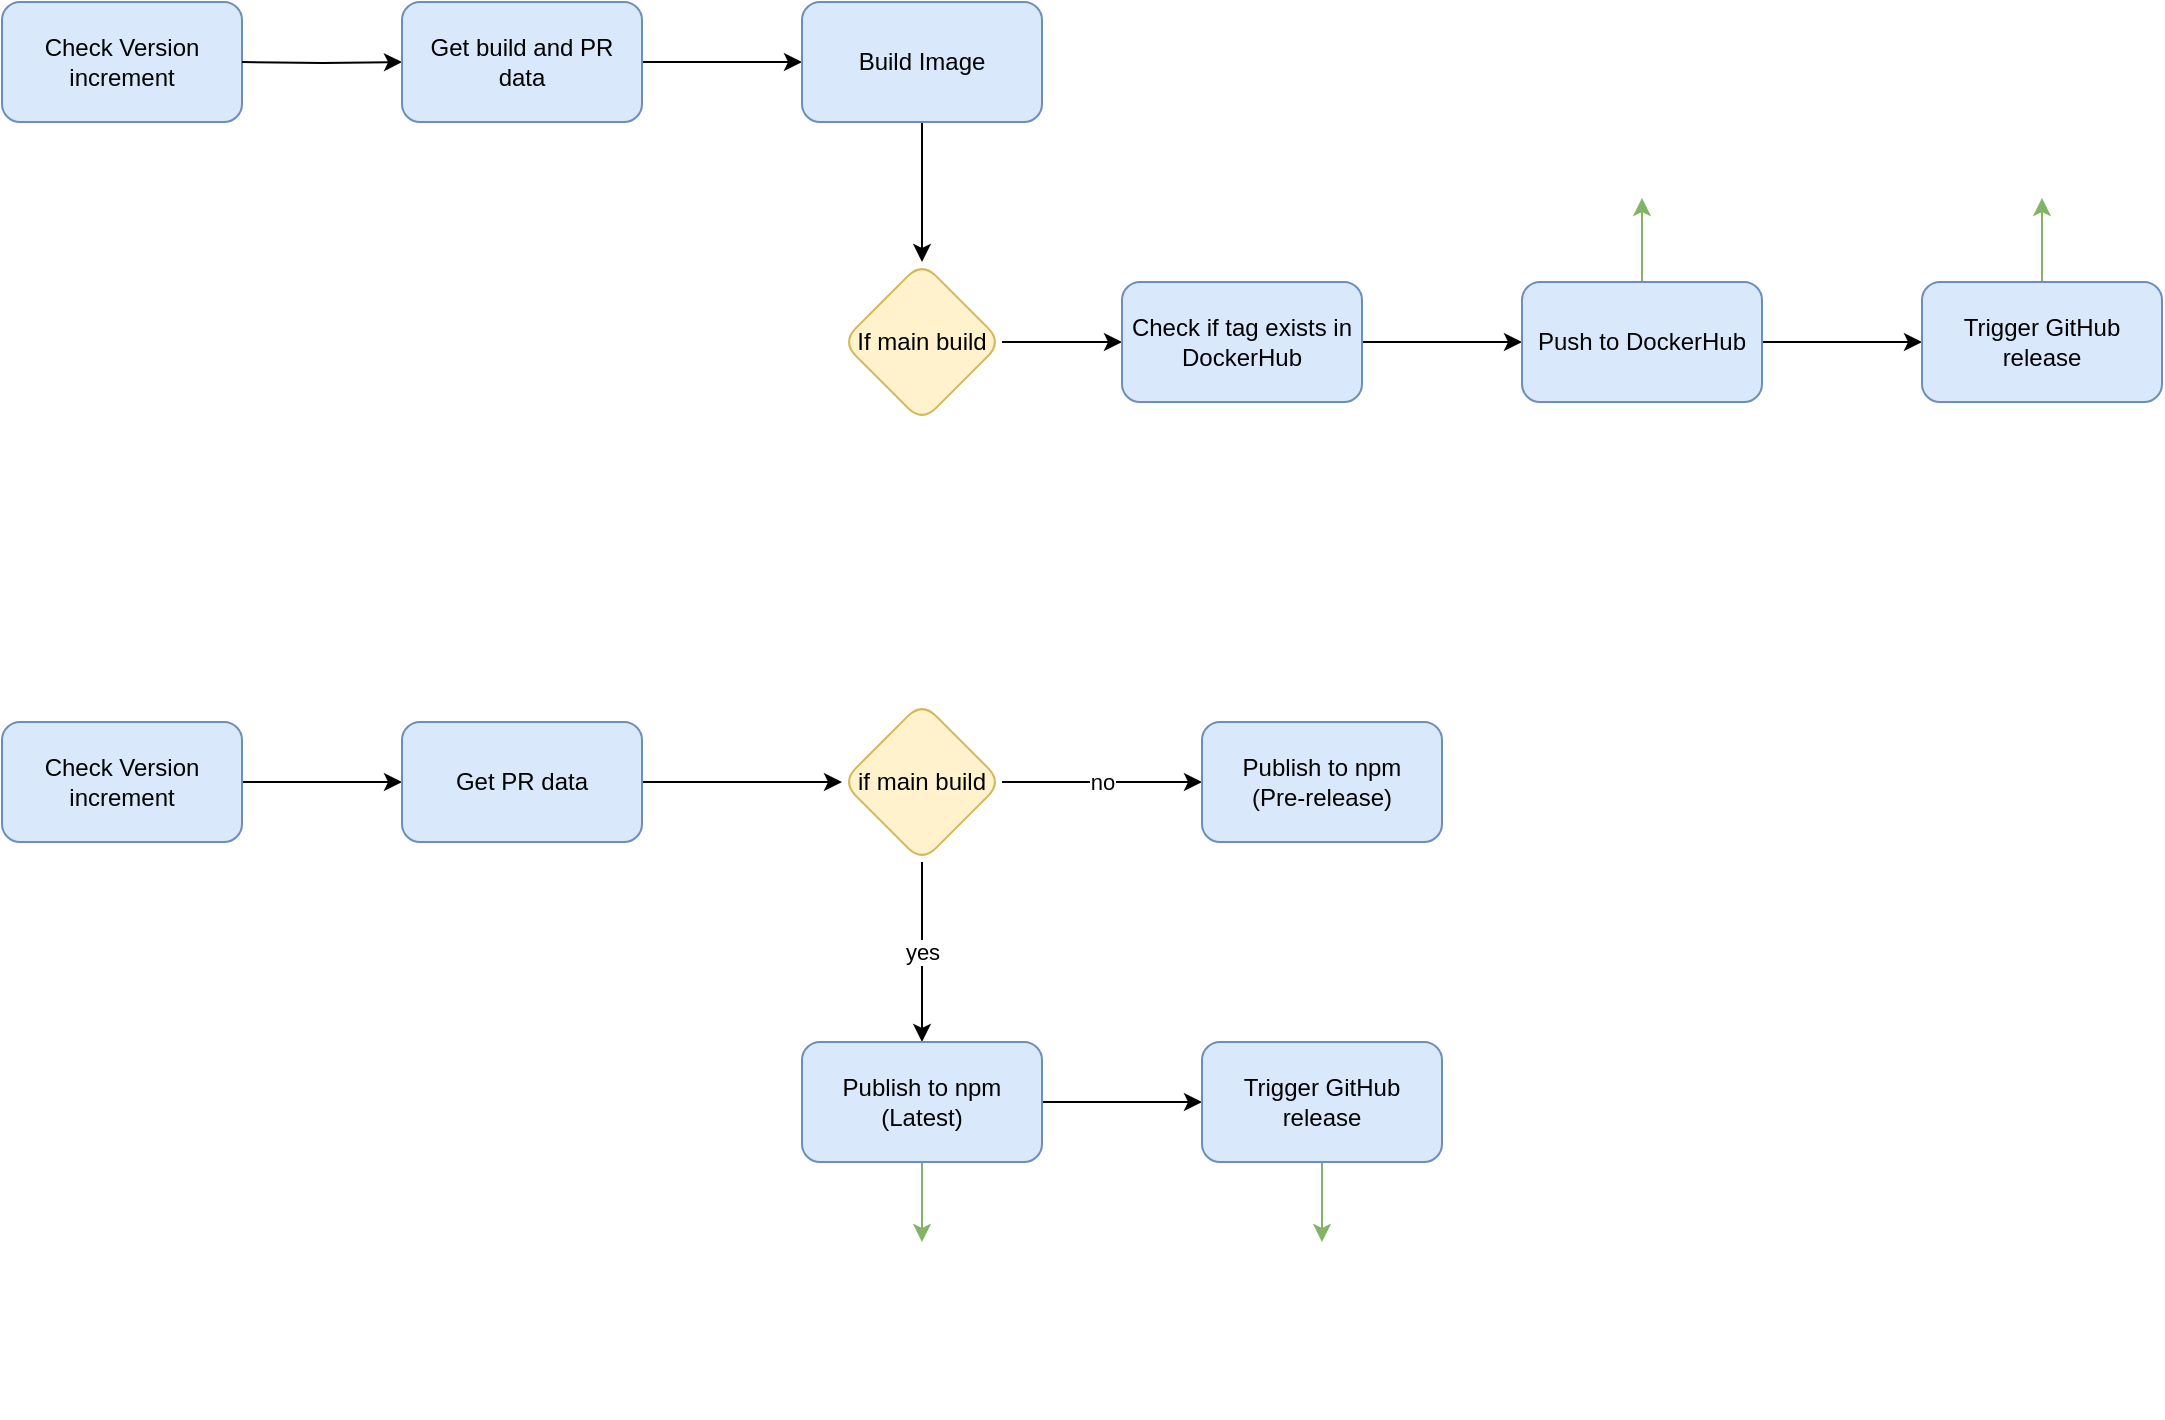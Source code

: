 <mxfile version="14.3.1" type="github">
  <diagram id="eQA3AF0-eyoVMlXrv41d" name="Page-1">
    <mxGraphModel dx="1422" dy="762" grid="1" gridSize="10" guides="1" tooltips="1" connect="1" arrows="1" fold="1" page="1" pageScale="1" pageWidth="827" pageHeight="1169" math="0" shadow="0">
      <root>
        <mxCell id="0" />
        <mxCell id="1" parent="0" />
        <mxCell id="ISbN0fmPi9HOfUeaP6SH-2" value="Check Version increment" style="rounded=1;whiteSpace=wrap;html=1;fillColor=#dae8fc;strokeColor=#6c8ebf;" vertex="1" parent="1">
          <mxGeometry x="40" y="40" width="120" height="60" as="geometry" />
        </mxCell>
        <mxCell id="ISbN0fmPi9HOfUeaP6SH-7" value="" style="edgeStyle=orthogonalEdgeStyle;rounded=0;orthogonalLoop=1;jettySize=auto;html=1;" edge="1" parent="1" target="ISbN0fmPi9HOfUeaP6SH-6">
          <mxGeometry relative="1" as="geometry">
            <mxPoint x="160" y="70" as="sourcePoint" />
          </mxGeometry>
        </mxCell>
        <mxCell id="ISbN0fmPi9HOfUeaP6SH-9" value="" style="edgeStyle=orthogonalEdgeStyle;rounded=0;orthogonalLoop=1;jettySize=auto;html=1;" edge="1" parent="1" source="ISbN0fmPi9HOfUeaP6SH-6" target="ISbN0fmPi9HOfUeaP6SH-8">
          <mxGeometry relative="1" as="geometry" />
        </mxCell>
        <mxCell id="ISbN0fmPi9HOfUeaP6SH-6" value="Get build and PR data" style="rounded=1;whiteSpace=wrap;html=1;fillColor=#dae8fc;strokeColor=#6c8ebf;" vertex="1" parent="1">
          <mxGeometry x="240" y="40" width="120" height="60" as="geometry" />
        </mxCell>
        <mxCell id="ISbN0fmPi9HOfUeaP6SH-13" value="" style="edgeStyle=orthogonalEdgeStyle;rounded=0;orthogonalLoop=1;jettySize=auto;html=1;" edge="1" parent="1" source="ISbN0fmPi9HOfUeaP6SH-8" target="ISbN0fmPi9HOfUeaP6SH-12">
          <mxGeometry relative="1" as="geometry" />
        </mxCell>
        <mxCell id="ISbN0fmPi9HOfUeaP6SH-8" value="Build Image" style="rounded=1;whiteSpace=wrap;html=1;fillColor=#dae8fc;strokeColor=#6c8ebf;" vertex="1" parent="1">
          <mxGeometry x="440" y="40" width="120" height="60" as="geometry" />
        </mxCell>
        <mxCell id="ISbN0fmPi9HOfUeaP6SH-15" value="" style="edgeStyle=orthogonalEdgeStyle;rounded=0;orthogonalLoop=1;jettySize=auto;html=1;" edge="1" parent="1" source="ISbN0fmPi9HOfUeaP6SH-12" target="ISbN0fmPi9HOfUeaP6SH-14">
          <mxGeometry relative="1" as="geometry" />
        </mxCell>
        <mxCell id="ISbN0fmPi9HOfUeaP6SH-12" value="If main build" style="rhombus;whiteSpace=wrap;html=1;rounded=1;fillColor=#fff2cc;strokeColor=#d6b656;" vertex="1" parent="1">
          <mxGeometry x="460" y="170" width="80" height="80" as="geometry" />
        </mxCell>
        <mxCell id="ISbN0fmPi9HOfUeaP6SH-17" value="" style="edgeStyle=orthogonalEdgeStyle;rounded=0;orthogonalLoop=1;jettySize=auto;html=1;" edge="1" parent="1" source="ISbN0fmPi9HOfUeaP6SH-14" target="ISbN0fmPi9HOfUeaP6SH-16">
          <mxGeometry relative="1" as="geometry" />
        </mxCell>
        <mxCell id="ISbN0fmPi9HOfUeaP6SH-14" value="Check if tag exists in DockerHub" style="whiteSpace=wrap;html=1;rounded=1;fillColor=#dae8fc;strokeColor=#6c8ebf;" vertex="1" parent="1">
          <mxGeometry x="600" y="180" width="120" height="60" as="geometry" />
        </mxCell>
        <mxCell id="ISbN0fmPi9HOfUeaP6SH-19" value="" style="edgeStyle=orthogonalEdgeStyle;rounded=0;orthogonalLoop=1;jettySize=auto;html=1;" edge="1" parent="1" source="ISbN0fmPi9HOfUeaP6SH-16" target="ISbN0fmPi9HOfUeaP6SH-18">
          <mxGeometry relative="1" as="geometry" />
        </mxCell>
        <mxCell id="ISbN0fmPi9HOfUeaP6SH-21" value="" style="edgeStyle=orthogonalEdgeStyle;rounded=0;orthogonalLoop=1;jettySize=auto;html=1;fillColor=#d5e8d4;strokeColor=#82b366;" edge="1" parent="1" source="ISbN0fmPi9HOfUeaP6SH-16" target="ISbN0fmPi9HOfUeaP6SH-20">
          <mxGeometry relative="1" as="geometry" />
        </mxCell>
        <mxCell id="ISbN0fmPi9HOfUeaP6SH-16" value="Push to DockerHub" style="whiteSpace=wrap;html=1;rounded=1;fillColor=#dae8fc;strokeColor=#6c8ebf;" vertex="1" parent="1">
          <mxGeometry x="800" y="180" width="120" height="60" as="geometry" />
        </mxCell>
        <mxCell id="ISbN0fmPi9HOfUeaP6SH-23" value="" style="edgeStyle=orthogonalEdgeStyle;rounded=0;orthogonalLoop=1;jettySize=auto;html=1;fillColor=#d5e8d4;strokeColor=#82b366;" edge="1" parent="1" source="ISbN0fmPi9HOfUeaP6SH-18" target="ISbN0fmPi9HOfUeaP6SH-22">
          <mxGeometry relative="1" as="geometry" />
        </mxCell>
        <mxCell id="ISbN0fmPi9HOfUeaP6SH-18" value="Trigger GitHub release" style="whiteSpace=wrap;html=1;rounded=1;fillColor=#dae8fc;strokeColor=#6c8ebf;" vertex="1" parent="1">
          <mxGeometry x="1000" y="180" width="120" height="60" as="geometry" />
        </mxCell>
        <mxCell id="ISbN0fmPi9HOfUeaP6SH-20" value="" style="shape=image;html=1;verticalAlign=top;verticalLabelPosition=bottom;labelBackgroundColor=#ffffff;imageAspect=0;aspect=fixed;image=https://cdn4.iconfinder.com/data/icons/logos-and-brands/512/97_Docker_logo_logos-128.png" vertex="1" parent="1">
          <mxGeometry x="826" y="70" width="68" height="68" as="geometry" />
        </mxCell>
        <mxCell id="ISbN0fmPi9HOfUeaP6SH-22" value="" style="shape=image;html=1;verticalAlign=top;verticalLabelPosition=bottom;labelBackgroundColor=#ffffff;imageAspect=0;aspect=fixed;image=https://cdn1.iconfinder.com/data/icons/logotypes/32/github-128.png" vertex="1" parent="1">
          <mxGeometry x="1031" y="80" width="58" height="58" as="geometry" />
        </mxCell>
        <mxCell id="ISbN0fmPi9HOfUeaP6SH-29" value="" style="edgeStyle=orthogonalEdgeStyle;rounded=0;orthogonalLoop=1;jettySize=auto;html=1;" edge="1" parent="1" source="ISbN0fmPi9HOfUeaP6SH-25" target="ISbN0fmPi9HOfUeaP6SH-28">
          <mxGeometry relative="1" as="geometry" />
        </mxCell>
        <mxCell id="ISbN0fmPi9HOfUeaP6SH-25" value="Check Version increment" style="rounded=1;whiteSpace=wrap;html=1;fillColor=#dae8fc;strokeColor=#6c8ebf;" vertex="1" parent="1">
          <mxGeometry x="40" y="400" width="120" height="60" as="geometry" />
        </mxCell>
        <mxCell id="ISbN0fmPi9HOfUeaP6SH-31" value="" style="edgeStyle=orthogonalEdgeStyle;rounded=0;orthogonalLoop=1;jettySize=auto;html=1;" edge="1" parent="1" source="ISbN0fmPi9HOfUeaP6SH-28" target="ISbN0fmPi9HOfUeaP6SH-30">
          <mxGeometry relative="1" as="geometry" />
        </mxCell>
        <mxCell id="ISbN0fmPi9HOfUeaP6SH-28" value="Get PR data" style="rounded=1;whiteSpace=wrap;html=1;fillColor=#dae8fc;strokeColor=#6c8ebf;" vertex="1" parent="1">
          <mxGeometry x="240" y="400" width="120" height="60" as="geometry" />
        </mxCell>
        <mxCell id="ISbN0fmPi9HOfUeaP6SH-33" value="no" style="edgeStyle=orthogonalEdgeStyle;rounded=0;orthogonalLoop=1;jettySize=auto;html=1;" edge="1" parent="1" source="ISbN0fmPi9HOfUeaP6SH-30" target="ISbN0fmPi9HOfUeaP6SH-32">
          <mxGeometry relative="1" as="geometry" />
        </mxCell>
        <mxCell id="ISbN0fmPi9HOfUeaP6SH-35" value="yes" style="edgeStyle=orthogonalEdgeStyle;rounded=0;orthogonalLoop=1;jettySize=auto;html=1;" edge="1" parent="1" source="ISbN0fmPi9HOfUeaP6SH-30" target="ISbN0fmPi9HOfUeaP6SH-34">
          <mxGeometry relative="1" as="geometry" />
        </mxCell>
        <mxCell id="ISbN0fmPi9HOfUeaP6SH-30" value="if main build" style="rhombus;whiteSpace=wrap;html=1;rounded=1;strokeColor=#d6b656;fillColor=#fff2cc;" vertex="1" parent="1">
          <mxGeometry x="460" y="390" width="80" height="80" as="geometry" />
        </mxCell>
        <mxCell id="ISbN0fmPi9HOfUeaP6SH-32" value="Publish to npm&lt;br&gt;(Pre-release)" style="whiteSpace=wrap;html=1;rounded=1;strokeColor=#6c8ebf;fillColor=#dae8fc;" vertex="1" parent="1">
          <mxGeometry x="640" y="400" width="120" height="60" as="geometry" />
        </mxCell>
        <mxCell id="ISbN0fmPi9HOfUeaP6SH-37" value="" style="edgeStyle=orthogonalEdgeStyle;rounded=0;orthogonalLoop=1;jettySize=auto;html=1;" edge="1" parent="1" source="ISbN0fmPi9HOfUeaP6SH-34" target="ISbN0fmPi9HOfUeaP6SH-36">
          <mxGeometry relative="1" as="geometry" />
        </mxCell>
        <mxCell id="ISbN0fmPi9HOfUeaP6SH-41" style="edgeStyle=orthogonalEdgeStyle;rounded=0;orthogonalLoop=1;jettySize=auto;html=1;fillColor=#d5e8d4;strokeColor=#82b366;" edge="1" parent="1" source="ISbN0fmPi9HOfUeaP6SH-34" target="ISbN0fmPi9HOfUeaP6SH-40">
          <mxGeometry relative="1" as="geometry" />
        </mxCell>
        <mxCell id="ISbN0fmPi9HOfUeaP6SH-34" value="Publish to npm&lt;br&gt;(Latest)" style="whiteSpace=wrap;html=1;rounded=1;strokeColor=#6c8ebf;fillColor=#dae8fc;" vertex="1" parent="1">
          <mxGeometry x="440" y="560" width="120" height="60" as="geometry" />
        </mxCell>
        <mxCell id="ISbN0fmPi9HOfUeaP6SH-39" value="" style="edgeStyle=orthogonalEdgeStyle;rounded=0;orthogonalLoop=1;jettySize=auto;html=1;fillColor=#d5e8d4;strokeColor=#82b366;" edge="1" parent="1" source="ISbN0fmPi9HOfUeaP6SH-36" target="ISbN0fmPi9HOfUeaP6SH-38">
          <mxGeometry relative="1" as="geometry" />
        </mxCell>
        <mxCell id="ISbN0fmPi9HOfUeaP6SH-36" value="Trigger GitHub release" style="whiteSpace=wrap;html=1;rounded=1;strokeColor=#6c8ebf;fillColor=#dae8fc;" vertex="1" parent="1">
          <mxGeometry x="640" y="560" width="120" height="60" as="geometry" />
        </mxCell>
        <mxCell id="ISbN0fmPi9HOfUeaP6SH-38" value="" style="shape=image;html=1;verticalAlign=top;verticalLabelPosition=bottom;labelBackgroundColor=#ffffff;imageAspect=0;aspect=fixed;image=https://cdn1.iconfinder.com/data/icons/logotypes/32/github-128.png" vertex="1" parent="1">
          <mxGeometry x="671" y="660" width="58" height="58" as="geometry" />
        </mxCell>
        <mxCell id="ISbN0fmPi9HOfUeaP6SH-40" value="" style="shape=image;html=1;verticalAlign=top;verticalLabelPosition=bottom;labelBackgroundColor=#ffffff;imageAspect=0;aspect=fixed;image=https://cdn4.iconfinder.com/data/icons/logos-brands-5/24/npm-128.png" vertex="1" parent="1">
          <mxGeometry x="456" y="660" width="88" height="88" as="geometry" />
        </mxCell>
      </root>
    </mxGraphModel>
  </diagram>
</mxfile>
